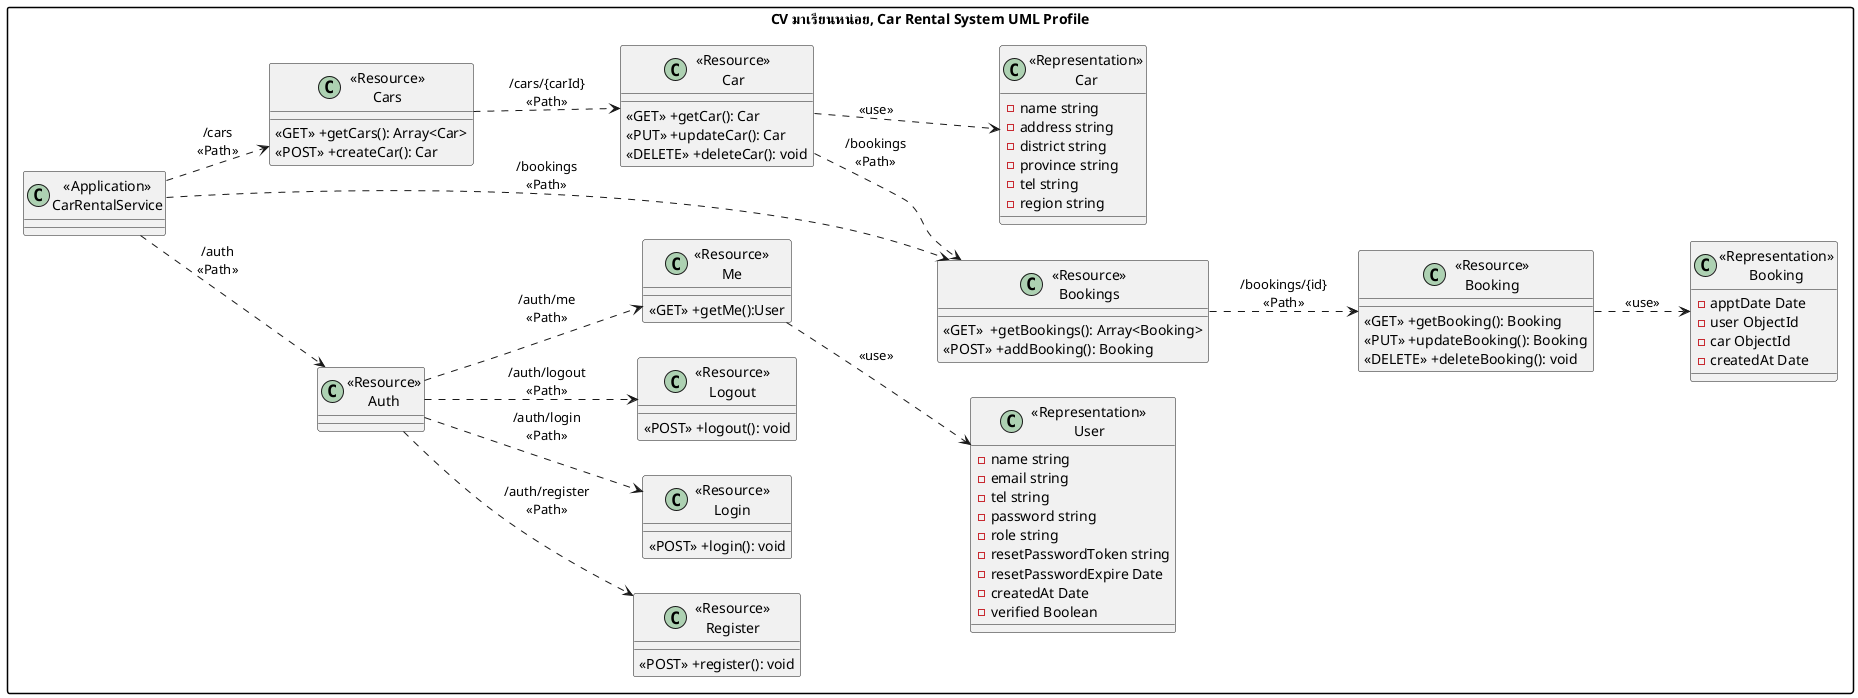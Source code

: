 @startuml
left to right direction
skinparam packageStyle rectangle

package "CV มาเรียนหน่อย, Car Rental System UML Profile" {
    class "<<Application>>\nCarRentalService" as CarRentalService{
    }

    ' Authentication block
    class "<<Resource>>\nAuth" as ResourceAuth {
    }
    class "<<Resource>>\nRegister" as ResourceRegister {
        <<POST>> +register(): void
    }
    class "<<Resource>>\nLogin" as ResourceLogin {
        <<POST>> +login(): void
    }
    class "<<Resource>>\nLogout" as ResourceLogout {
        <<POST>> +logout(): void
    }
    class "<<Resource>>\nMe" as ResourceMe {
        <<GET>> +getMe():User
    }

    ' Bookings block
    class "<<Resource>>\nBookings" as ResourceBookings {
        <<GET>>  +getBookings(): Array<Booking>
        <<POST>> +addBooking(): Booking
    }
    class "<<Resource>>\nBooking" as ResourceBooking {
        <<GET>> +getBooking(): Booking
        <<PUT>> +updateBooking(): Booking
        <<DELETE>> +deleteBooking(): void
    }

    ' Cars block
    class "<<Resource>>\nCars" as ResourceCars {
        <<GET>> +getCars(): Array<Car>
        <<POST>> +createCar(): Car
    }
    class "<<Resource>>\nCar" as ResourceCar {
        <<GET>> +getCar(): Car
        <<PUT>> +updateCar(): Car
        <<DELETE>> +deleteCar(): void
    }

    ' Representations block
    class "<<Representation>>\nUser" as RepresentationUser {
        -name string
        -email string
        -tel string
        -password string
        -role string
        -resetPasswordToken string
        -resetPasswordExpire Date
        -createdAt Date
        -verified Boolean
    }
    class "<<Representation>>\nBooking" as RepresentationBooking {
        -apptDate Date
        -user ObjectId
        -car ObjectId
        -createdAt Date
    }
    class "<<Representation>>\nCar" as RepresentationCar {
        -name string
        -address string
        -district string
        -province string
        -tel string
        -region string
    }
}

' Paths updated to remove /api/v1 and reflect the relationship between cars and bookings
CarRentalService ..> ResourceAuth : "/auth\n<<Path>>"
ResourceAuth ..> ResourceRegister : "/auth/register\n<<Path>>"
ResourceAuth ..> ResourceLogin : "/auth/login\n<<Path>>"
ResourceAuth ..> ResourceLogout : "/auth/logout\n<<Path>>"
ResourceAuth ..> ResourceMe : "/auth/me\n<<Path>>"
ResourceMe ..> RepresentationUser : "<<use>>"

CarRentalService ..> ResourceBookings : "/bookings\n<<Path>>"
ResourceBookings ..> ResourceBooking : "/bookings/{id}\n<<Path>>"
ResourceBooking ..> RepresentationBooking : "<<use>>"

CarRentalService ..> ResourceCars : "/cars\n<<Path>>"
ResourceCars ..> ResourceCar : "/cars/{carId}\n<<Path>>"
ResourceCar ..> RepresentationCar : "<<use>>"

ResourceCar ..> ResourceBookings : "/bookings\n<<Path>>"

@enduml
